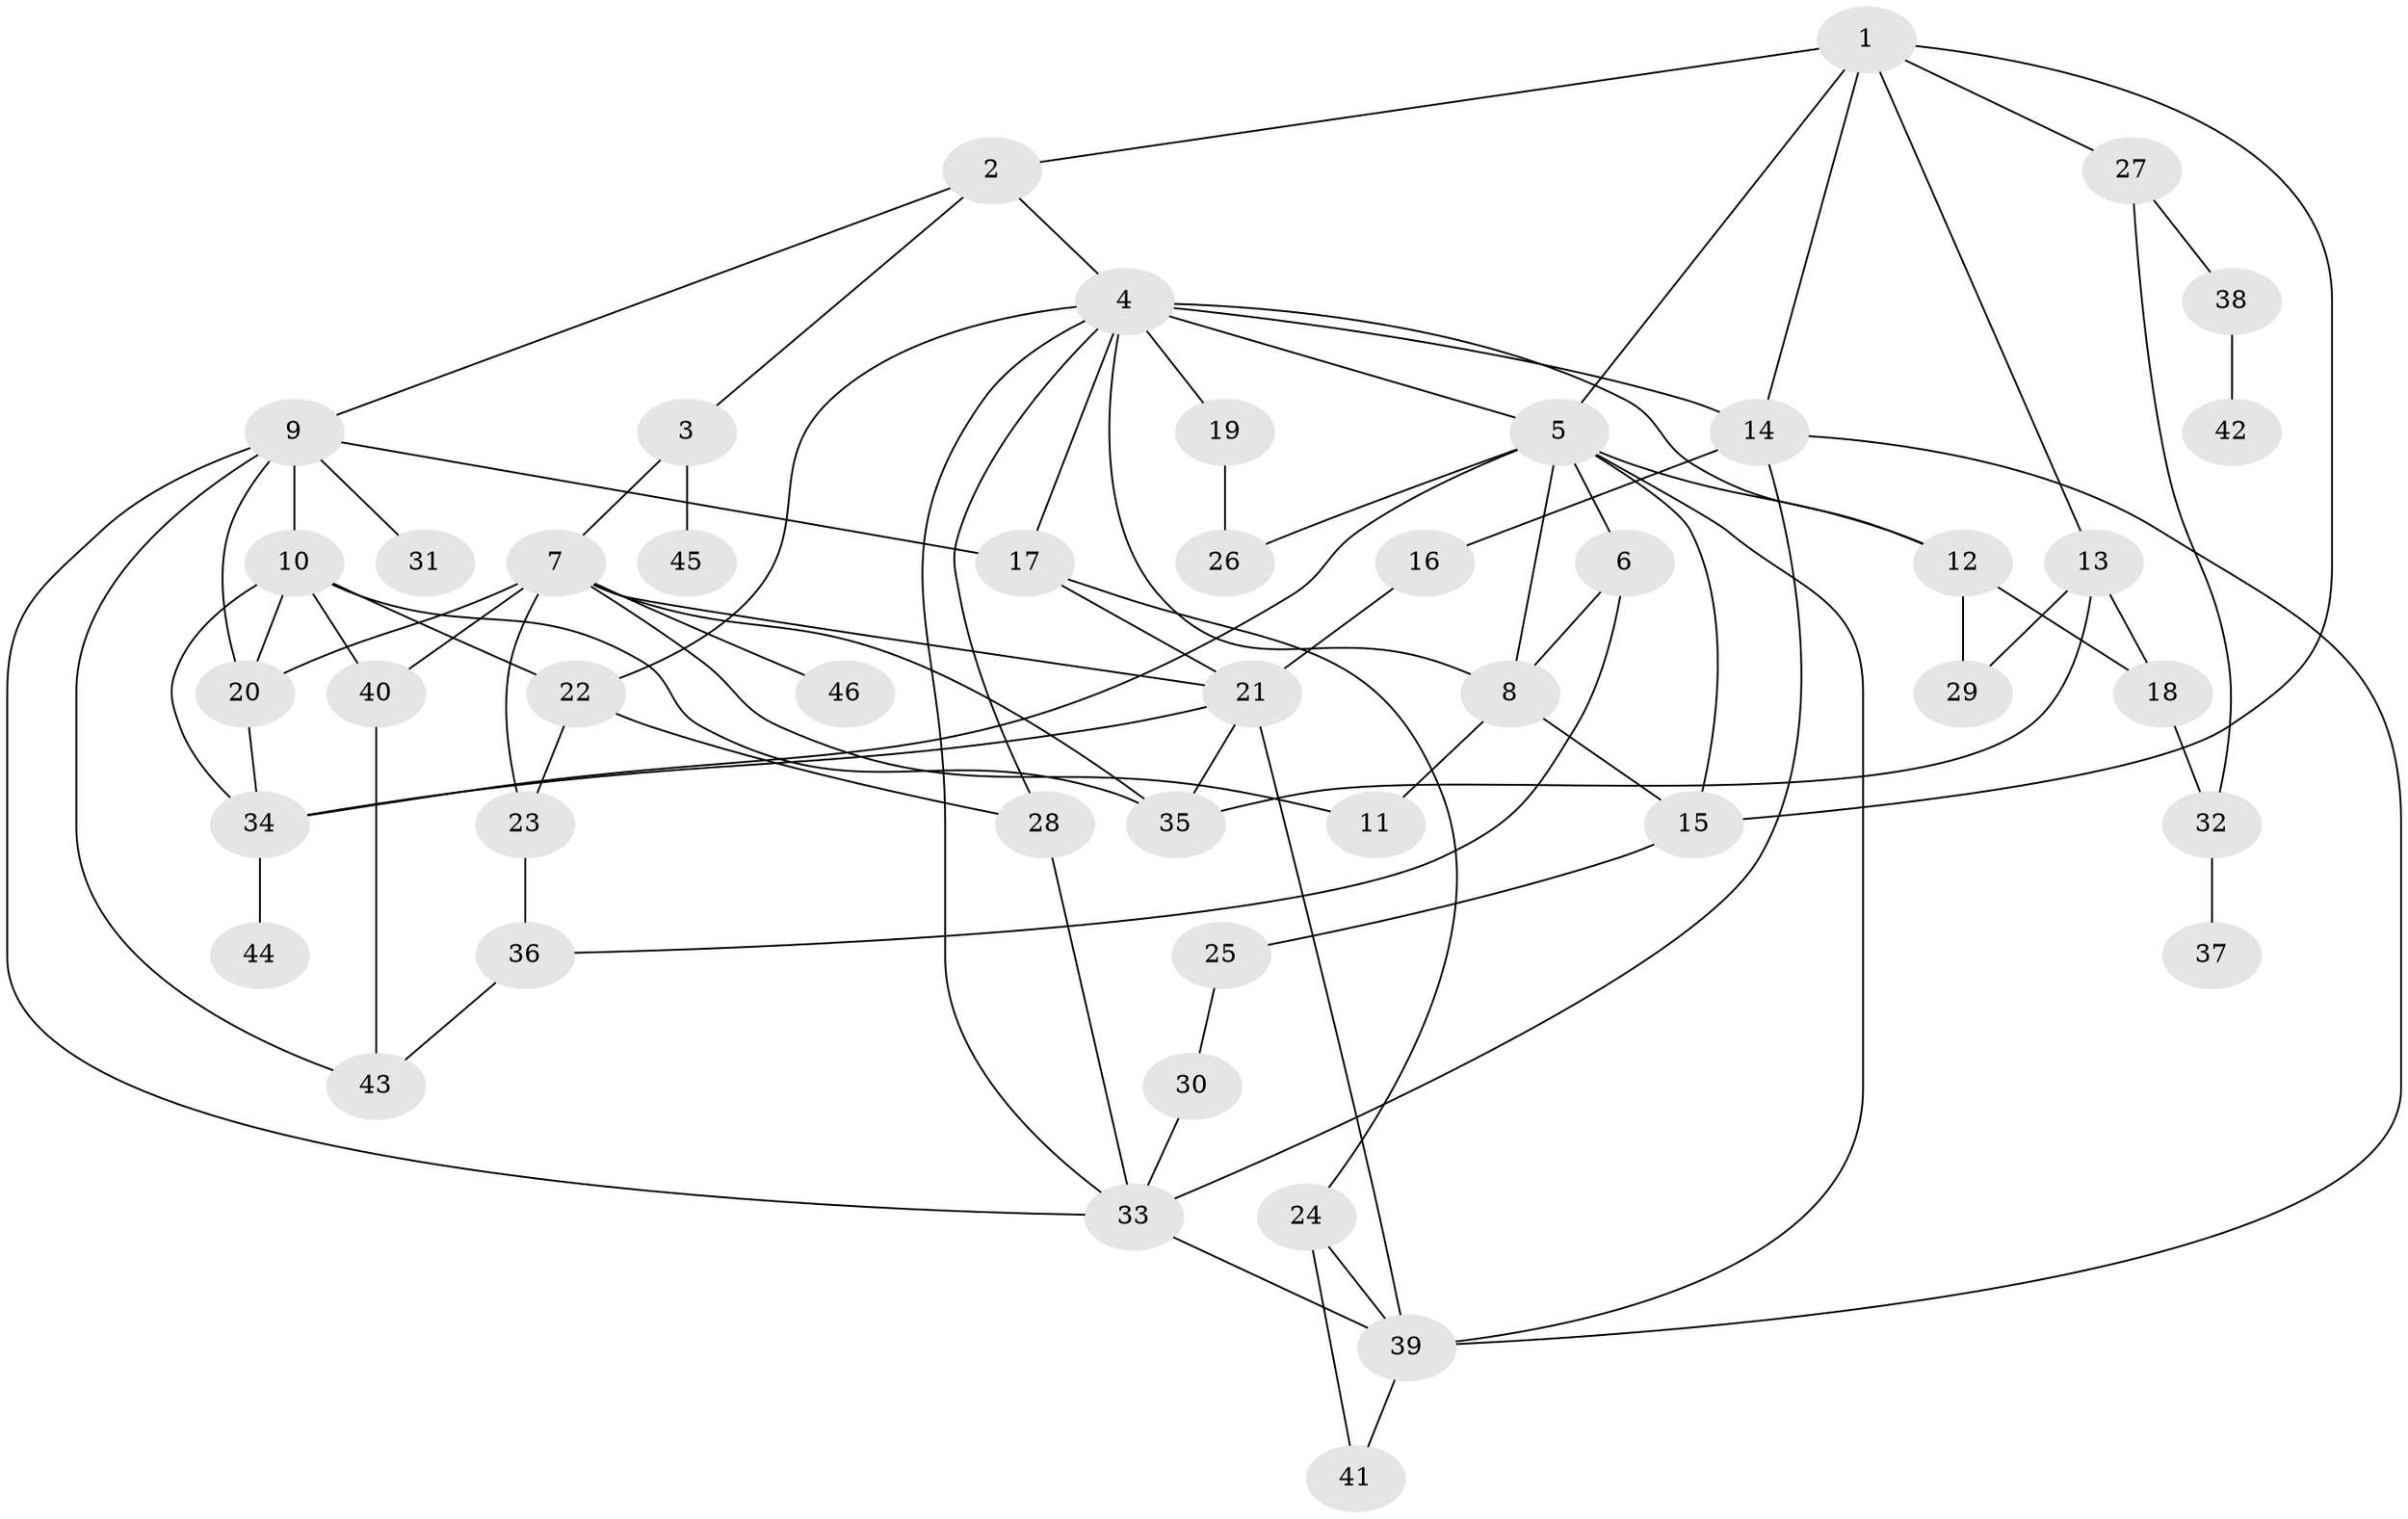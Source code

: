 // original degree distribution, {6: 0.03260869565217391, 4: 0.14130434782608695, 3: 0.2826086956521739, 5: 0.07608695652173914, 2: 0.22826086956521738, 8: 0.010869565217391304, 1: 0.1956521739130435, 7: 0.03260869565217391}
// Generated by graph-tools (version 1.1) at 2025/34/03/09/25 02:34:08]
// undirected, 46 vertices, 84 edges
graph export_dot {
graph [start="1"]
  node [color=gray90,style=filled];
  1;
  2;
  3;
  4;
  5;
  6;
  7;
  8;
  9;
  10;
  11;
  12;
  13;
  14;
  15;
  16;
  17;
  18;
  19;
  20;
  21;
  22;
  23;
  24;
  25;
  26;
  27;
  28;
  29;
  30;
  31;
  32;
  33;
  34;
  35;
  36;
  37;
  38;
  39;
  40;
  41;
  42;
  43;
  44;
  45;
  46;
  1 -- 2 [weight=1.0];
  1 -- 5 [weight=1.0];
  1 -- 13 [weight=1.0];
  1 -- 14 [weight=1.0];
  1 -- 15 [weight=1.0];
  1 -- 27 [weight=1.0];
  2 -- 3 [weight=1.0];
  2 -- 4 [weight=1.0];
  2 -- 9 [weight=1.0];
  3 -- 7 [weight=1.0];
  3 -- 45 [weight=1.0];
  4 -- 5 [weight=1.0];
  4 -- 8 [weight=2.0];
  4 -- 12 [weight=1.0];
  4 -- 14 [weight=2.0];
  4 -- 17 [weight=1.0];
  4 -- 19 [weight=1.0];
  4 -- 22 [weight=1.0];
  4 -- 28 [weight=1.0];
  4 -- 33 [weight=1.0];
  5 -- 6 [weight=1.0];
  5 -- 8 [weight=1.0];
  5 -- 12 [weight=1.0];
  5 -- 15 [weight=1.0];
  5 -- 26 [weight=1.0];
  5 -- 34 [weight=1.0];
  5 -- 39 [weight=1.0];
  6 -- 8 [weight=1.0];
  6 -- 36 [weight=1.0];
  7 -- 11 [weight=1.0];
  7 -- 20 [weight=1.0];
  7 -- 21 [weight=1.0];
  7 -- 23 [weight=1.0];
  7 -- 35 [weight=1.0];
  7 -- 40 [weight=1.0];
  7 -- 46 [weight=1.0];
  8 -- 11 [weight=1.0];
  8 -- 15 [weight=1.0];
  9 -- 10 [weight=1.0];
  9 -- 17 [weight=1.0];
  9 -- 20 [weight=1.0];
  9 -- 31 [weight=1.0];
  9 -- 33 [weight=1.0];
  9 -- 43 [weight=1.0];
  10 -- 20 [weight=1.0];
  10 -- 22 [weight=2.0];
  10 -- 34 [weight=1.0];
  10 -- 35 [weight=3.0];
  10 -- 40 [weight=1.0];
  12 -- 18 [weight=1.0];
  12 -- 29 [weight=1.0];
  13 -- 18 [weight=1.0];
  13 -- 29 [weight=1.0];
  13 -- 35 [weight=1.0];
  14 -- 16 [weight=2.0];
  14 -- 33 [weight=1.0];
  14 -- 39 [weight=1.0];
  15 -- 25 [weight=1.0];
  16 -- 21 [weight=2.0];
  17 -- 21 [weight=1.0];
  17 -- 24 [weight=1.0];
  18 -- 32 [weight=1.0];
  19 -- 26 [weight=1.0];
  20 -- 34 [weight=1.0];
  21 -- 34 [weight=1.0];
  21 -- 35 [weight=1.0];
  21 -- 39 [weight=1.0];
  22 -- 23 [weight=1.0];
  22 -- 28 [weight=1.0];
  23 -- 36 [weight=1.0];
  24 -- 39 [weight=1.0];
  24 -- 41 [weight=1.0];
  25 -- 30 [weight=1.0];
  27 -- 32 [weight=1.0];
  27 -- 38 [weight=1.0];
  28 -- 33 [weight=1.0];
  30 -- 33 [weight=1.0];
  32 -- 37 [weight=1.0];
  33 -- 39 [weight=1.0];
  34 -- 44 [weight=1.0];
  36 -- 43 [weight=1.0];
  38 -- 42 [weight=1.0];
  39 -- 41 [weight=1.0];
  40 -- 43 [weight=1.0];
}
